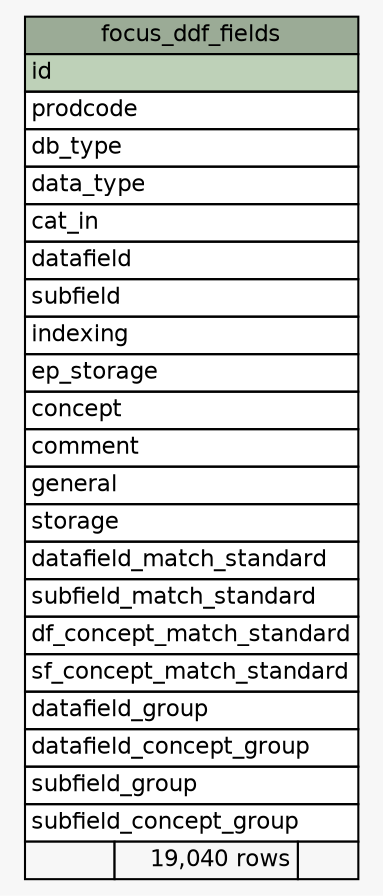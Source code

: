 // dot 2.2.1 on Windows 10 10.0
// SchemaSpy rev 590
digraph "focus_ddf_fields" {
  graph [
    rankdir="RL"
    bgcolor="#f7f7f7"
    nodesep="0.18"
    ranksep="0.46"
    fontname="Helvetica"
    fontsize="11"
  ];
  node [
    fontname="Helvetica"
    fontsize="11"
    shape="plaintext"
  ];
  edge [
    arrowsize="0.8"
  ];
  "focus_ddf_fields" [
    label=<
    <TABLE BORDER="0" CELLBORDER="1" CELLSPACING="0" BGCOLOR="#ffffff">
      <TR><TD COLSPAN="3" BGCOLOR="#9bab96" ALIGN="CENTER">focus_ddf_fields</TD></TR>
      <TR><TD PORT="id" COLSPAN="3" BGCOLOR="#bed1b8" ALIGN="LEFT">id</TD></TR>
      <TR><TD PORT="prodcode" COLSPAN="3" ALIGN="LEFT">prodcode</TD></TR>
      <TR><TD PORT="db_type" COLSPAN="3" ALIGN="LEFT">db_type</TD></TR>
      <TR><TD PORT="data_type" COLSPAN="3" ALIGN="LEFT">data_type</TD></TR>
      <TR><TD PORT="cat_in" COLSPAN="3" ALIGN="LEFT">cat_in</TD></TR>
      <TR><TD PORT="datafield" COLSPAN="3" ALIGN="LEFT">datafield</TD></TR>
      <TR><TD PORT="subfield" COLSPAN="3" ALIGN="LEFT">subfield</TD></TR>
      <TR><TD PORT="indexing" COLSPAN="3" ALIGN="LEFT">indexing</TD></TR>
      <TR><TD PORT="ep_storage" COLSPAN="3" ALIGN="LEFT">ep_storage</TD></TR>
      <TR><TD PORT="concept" COLSPAN="3" ALIGN="LEFT">concept</TD></TR>
      <TR><TD PORT="comment" COLSPAN="3" ALIGN="LEFT">comment</TD></TR>
      <TR><TD PORT="general" COLSPAN="3" ALIGN="LEFT">general</TD></TR>
      <TR><TD PORT="storage" COLSPAN="3" ALIGN="LEFT">storage</TD></TR>
      <TR><TD PORT="datafield_match_standard" COLSPAN="3" ALIGN="LEFT">datafield_match_standard</TD></TR>
      <TR><TD PORT="subfield_match_standard" COLSPAN="3" ALIGN="LEFT">subfield_match_standard</TD></TR>
      <TR><TD PORT="df_concept_match_standard" COLSPAN="3" ALIGN="LEFT">df_concept_match_standard</TD></TR>
      <TR><TD PORT="sf_concept_match_standard" COLSPAN="3" ALIGN="LEFT">sf_concept_match_standard</TD></TR>
      <TR><TD PORT="datafield_group" COLSPAN="3" ALIGN="LEFT">datafield_group</TD></TR>
      <TR><TD PORT="datafield_concept_group" COLSPAN="3" ALIGN="LEFT">datafield_concept_group</TD></TR>
      <TR><TD PORT="subfield_group" COLSPAN="3" ALIGN="LEFT">subfield_group</TD></TR>
      <TR><TD PORT="subfield_concept_group" COLSPAN="3" ALIGN="LEFT">subfield_concept_group</TD></TR>
      <TR><TD ALIGN="LEFT" BGCOLOR="#f7f7f7">  </TD><TD ALIGN="RIGHT" BGCOLOR="#f7f7f7">19,040 rows</TD><TD ALIGN="RIGHT" BGCOLOR="#f7f7f7">  </TD></TR>
    </TABLE>>
    URL="tables/focus_ddf_fields.html"
    tooltip="focus_ddf_fields"
  ];
}
